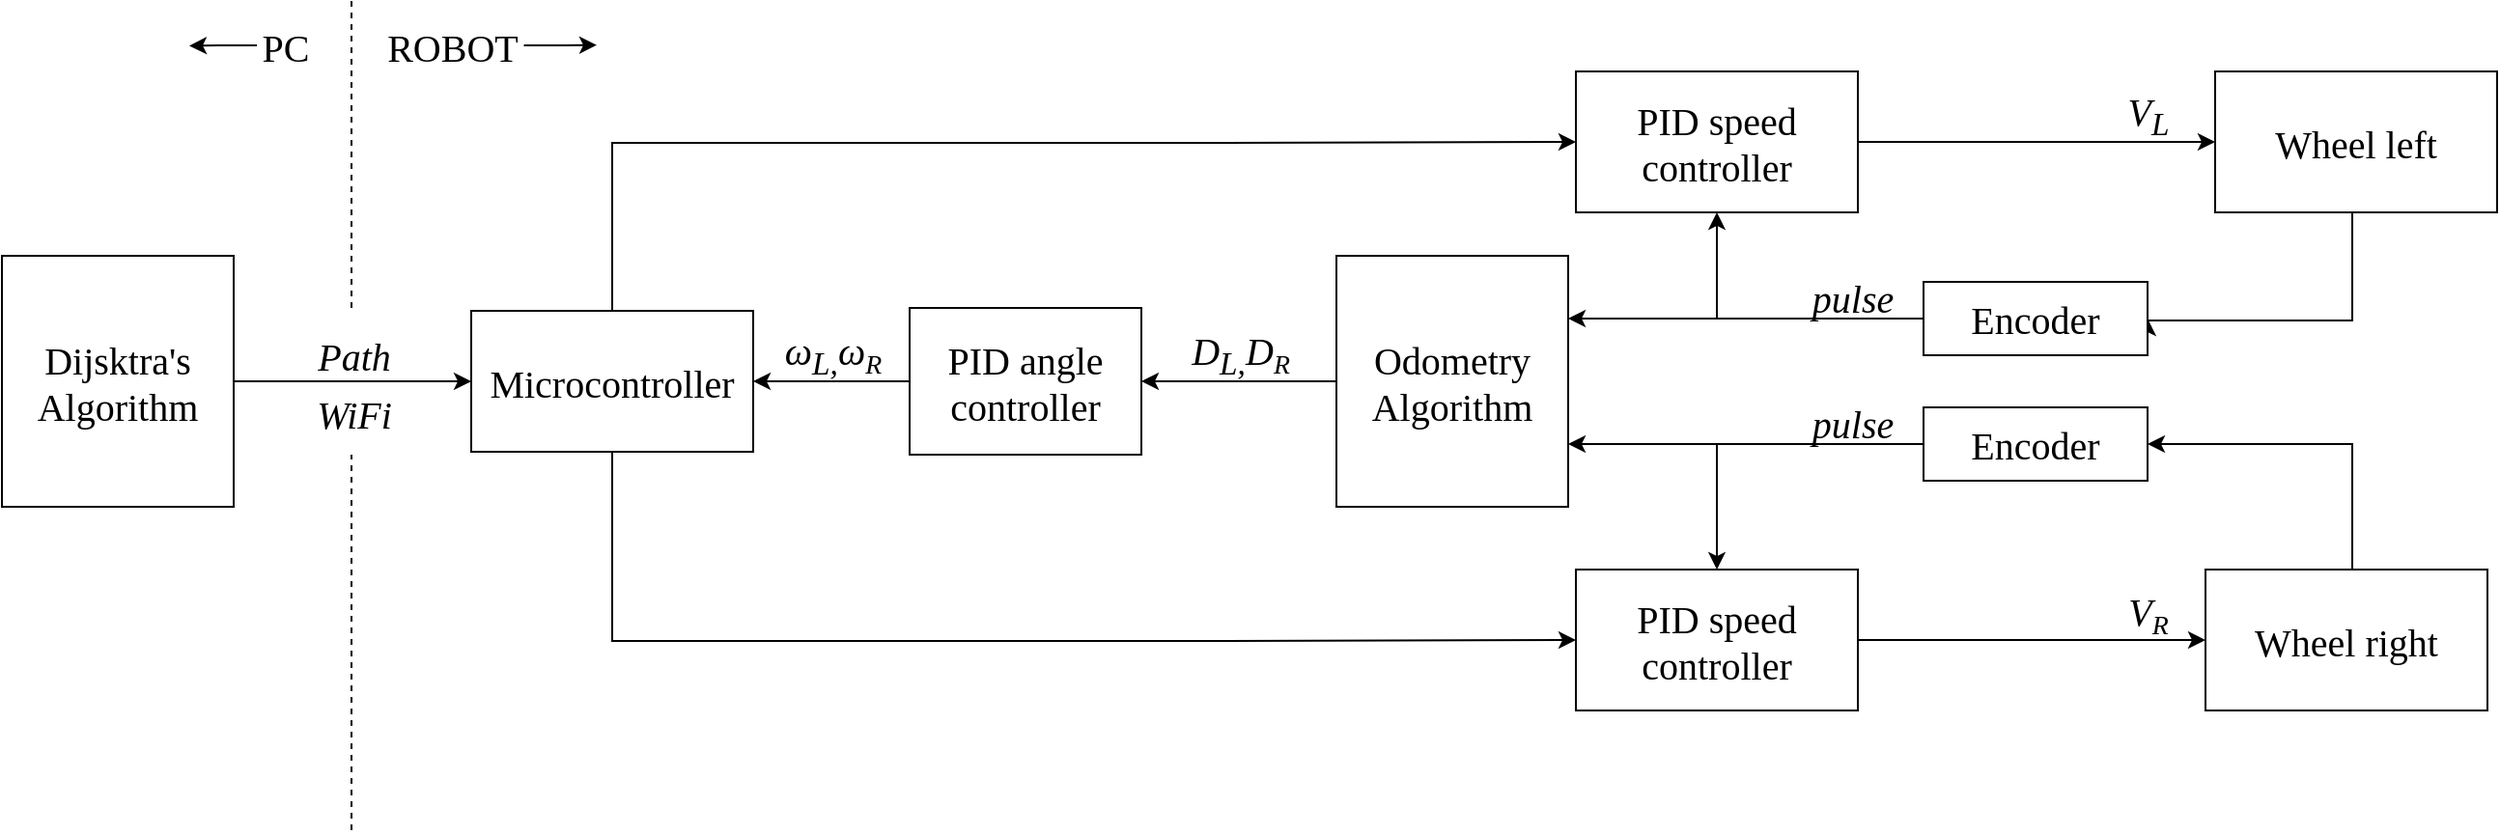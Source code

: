 <mxfile version="25.0.1">
  <diagram name="Page-1" id="Yep4d_P5b0zCSEy1k2dt">
    <mxGraphModel dx="1358" dy="622" grid="0" gridSize="10" guides="1" tooltips="1" connect="1" arrows="1" fold="1" page="1" pageScale="1" pageWidth="2339" pageHeight="3300" math="0" shadow="0">
      <root>
        <mxCell id="0" />
        <mxCell id="1" parent="0" />
        <mxCell id="wF-XTIjU_0l64RdY_RRw-3" value="" style="edgeStyle=orthogonalEdgeStyle;rounded=0;orthogonalLoop=1;jettySize=auto;html=1;fontFamily=Times New Roman;exitX=1;exitY=0.5;exitDx=0;exitDy=0;" edge="1" parent="1" source="wF-XTIjU_0l64RdY_RRw-63" target="wF-XTIjU_0l64RdY_RRw-2">
          <mxGeometry relative="1" as="geometry">
            <mxPoint x="188" y="283.5" as="sourcePoint" />
          </mxGeometry>
        </mxCell>
        <mxCell id="wF-XTIjU_0l64RdY_RRw-5" value="&lt;i&gt;Path&lt;/i&gt;" style="edgeLabel;html=1;align=center;verticalAlign=middle;resizable=0;points=[];fontFamily=Times New Roman;fontSize=20;" vertex="1" connectable="0" parent="wF-XTIjU_0l64RdY_RRw-3">
          <mxGeometry x="-0.149" y="-1" relative="1" as="geometry">
            <mxPoint x="9" y="-15" as="offset" />
          </mxGeometry>
        </mxCell>
        <mxCell id="wF-XTIjU_0l64RdY_RRw-6" value="&lt;i&gt;WiFi&lt;/i&gt;" style="edgeLabel;html=1;align=center;verticalAlign=middle;resizable=0;points=[];fontFamily=Times New Roman;fontSize=20;" vertex="1" connectable="0" parent="wF-XTIjU_0l64RdY_RRw-3">
          <mxGeometry x="-0.149" y="-1" relative="1" as="geometry">
            <mxPoint x="9" y="15" as="offset" />
          </mxGeometry>
        </mxCell>
        <mxCell id="wF-XTIjU_0l64RdY_RRw-18" value="&lt;i&gt;ω&lt;sub&gt;L,&lt;/sub&gt;&lt;/i&gt;&lt;i&gt;ω&lt;span style=&quot;font-size: 16.667px;&quot;&gt;&lt;sub&gt;R&lt;/sub&gt;&lt;/span&gt;&lt;/i&gt;" style="edgeLabel;html=1;align=center;verticalAlign=middle;resizable=0;points=[];fontFamily=Times New Roman;fontSize=20;" vertex="1" connectable="0" parent="wF-XTIjU_0l64RdY_RRw-3">
          <mxGeometry x="-0.149" y="-1" relative="1" as="geometry">
            <mxPoint x="257" y="-15" as="offset" />
          </mxGeometry>
        </mxCell>
        <mxCell id="wF-XTIjU_0l64RdY_RRw-31" value="&lt;i&gt;pulse&lt;/i&gt;" style="edgeLabel;html=1;align=center;verticalAlign=middle;resizable=0;points=[];fontFamily=Times New Roman;fontSize=20;" vertex="1" connectable="0" parent="wF-XTIjU_0l64RdY_RRw-3">
          <mxGeometry x="-0.149" y="-1" relative="1" as="geometry">
            <mxPoint x="785" y="-45" as="offset" />
          </mxGeometry>
        </mxCell>
        <mxCell id="wF-XTIjU_0l64RdY_RRw-32" value="V&lt;sub&gt;L&lt;/sub&gt;" style="edgeLabel;html=1;align=center;verticalAlign=middle;resizable=0;points=[];fontFamily=Times New Roman;fontSize=20;fontStyle=2" vertex="1" connectable="0" parent="wF-XTIjU_0l64RdY_RRw-3">
          <mxGeometry x="-0.149" y="-1" relative="1" as="geometry">
            <mxPoint x="938" y="-139" as="offset" />
          </mxGeometry>
        </mxCell>
        <mxCell id="wF-XTIjU_0l64RdY_RRw-54" value="&lt;i&gt;&lt;span style=&quot;font-size: 20px;&quot;&gt;D&lt;/span&gt;&lt;sub&gt;L,&lt;/sub&gt;&lt;/i&gt;&lt;i&gt;D&lt;span style=&quot;font-size: 16.667px;&quot;&gt;&lt;sub&gt;R&lt;/sub&gt;&lt;/span&gt;&lt;/i&gt;" style="edgeLabel;html=1;align=center;verticalAlign=middle;resizable=0;points=[];fontFamily=Times New Roman;fontSize=20;" vertex="1" connectable="0" parent="wF-XTIjU_0l64RdY_RRw-3">
          <mxGeometry x="-0.149" y="-1" relative="1" as="geometry">
            <mxPoint x="468" y="-15" as="offset" />
          </mxGeometry>
        </mxCell>
        <mxCell id="wF-XTIjU_0l64RdY_RRw-58" value="V&lt;span style=&quot;font-size: 16.667px;&quot;&gt;&lt;sub&gt;R&lt;/sub&gt;&lt;/span&gt;" style="edgeLabel;html=1;align=center;verticalAlign=middle;resizable=0;points=[];fontFamily=Times New Roman;fontSize=20;fontStyle=2" vertex="1" connectable="0" parent="wF-XTIjU_0l64RdY_RRw-3">
          <mxGeometry x="-0.149" y="-1" relative="1" as="geometry">
            <mxPoint x="938" y="119" as="offset" />
          </mxGeometry>
        </mxCell>
        <mxCell id="wF-XTIjU_0l64RdY_RRw-59" value="&lt;i&gt;pulse&lt;/i&gt;" style="edgeLabel;html=1;align=center;verticalAlign=middle;resizable=0;points=[];fontFamily=Times New Roman;fontSize=20;" vertex="1" connectable="0" parent="wF-XTIjU_0l64RdY_RRw-3">
          <mxGeometry x="-0.149" y="-1" relative="1" as="geometry">
            <mxPoint x="785" y="20" as="offset" />
          </mxGeometry>
        </mxCell>
        <mxCell id="wF-XTIjU_0l64RdY_RRw-74" style="edgeStyle=orthogonalEdgeStyle;rounded=0;orthogonalLoop=1;jettySize=auto;html=1;entryX=0;entryY=0.5;entryDx=0;entryDy=0;" edge="1" parent="1" source="wF-XTIjU_0l64RdY_RRw-2" target="wF-XTIjU_0l64RdY_RRw-7">
          <mxGeometry relative="1" as="geometry">
            <Array as="points">
              <mxPoint x="388" y="160" />
              <mxPoint x="700" y="160" />
            </Array>
          </mxGeometry>
        </mxCell>
        <mxCell id="wF-XTIjU_0l64RdY_RRw-75" style="edgeStyle=orthogonalEdgeStyle;rounded=0;orthogonalLoop=1;jettySize=auto;html=1;entryX=0;entryY=0.5;entryDx=0;entryDy=0;" edge="1" parent="1" source="wF-XTIjU_0l64RdY_RRw-2" target="wF-XTIjU_0l64RdY_RRw-40">
          <mxGeometry relative="1" as="geometry">
            <Array as="points">
              <mxPoint x="388" y="418" />
              <mxPoint x="700" y="418" />
            </Array>
          </mxGeometry>
        </mxCell>
        <mxCell id="wF-XTIjU_0l64RdY_RRw-2" value="Microcontroller" style="rounded=0;whiteSpace=wrap;html=1;fontFamily=Times New Roman;fontSize=20;" vertex="1" parent="1">
          <mxGeometry x="315" y="247" width="146" height="73" as="geometry" />
        </mxCell>
        <mxCell id="wF-XTIjU_0l64RdY_RRw-10" value="" style="edgeStyle=orthogonalEdgeStyle;rounded=0;orthogonalLoop=1;jettySize=auto;html=1;" edge="1" parent="1" source="wF-XTIjU_0l64RdY_RRw-7" target="wF-XTIjU_0l64RdY_RRw-9">
          <mxGeometry relative="1" as="geometry" />
        </mxCell>
        <mxCell id="wF-XTIjU_0l64RdY_RRw-7" value="PID speed&lt;div&gt;controller&lt;/div&gt;" style="rounded=0;whiteSpace=wrap;html=1;fontFamily=Times New Roman;fontSize=20;" vertex="1" parent="1">
          <mxGeometry x="887" y="123" width="146" height="73" as="geometry" />
        </mxCell>
        <mxCell id="wF-XTIjU_0l64RdY_RRw-15" value="" style="edgeStyle=orthogonalEdgeStyle;rounded=0;orthogonalLoop=1;jettySize=auto;html=1;entryX=1;entryY=0.5;entryDx=0;entryDy=0;" edge="1" parent="1" source="wF-XTIjU_0l64RdY_RRw-9" target="wF-XTIjU_0l64RdY_RRw-14">
          <mxGeometry relative="1" as="geometry">
            <Array as="points">
              <mxPoint x="1289" y="252" />
            </Array>
          </mxGeometry>
        </mxCell>
        <mxCell id="wF-XTIjU_0l64RdY_RRw-9" value="Wheel left" style="rounded=0;whiteSpace=wrap;html=1;fontFamily=Times New Roman;fontSize=20;" vertex="1" parent="1">
          <mxGeometry x="1218" y="123" width="146" height="73" as="geometry" />
        </mxCell>
        <mxCell id="wF-XTIjU_0l64RdY_RRw-50" style="edgeStyle=orthogonalEdgeStyle;rounded=0;orthogonalLoop=1;jettySize=auto;html=1;entryX=1;entryY=0.25;entryDx=0;entryDy=0;" edge="1" parent="1" source="wF-XTIjU_0l64RdY_RRw-14" target="wF-XTIjU_0l64RdY_RRw-24">
          <mxGeometry relative="1" as="geometry" />
        </mxCell>
        <mxCell id="wF-XTIjU_0l64RdY_RRw-60" style="edgeStyle=orthogonalEdgeStyle;rounded=0;orthogonalLoop=1;jettySize=auto;html=1;entryX=0.5;entryY=1;entryDx=0;entryDy=0;" edge="1" parent="1" source="wF-XTIjU_0l64RdY_RRw-14" target="wF-XTIjU_0l64RdY_RRw-7">
          <mxGeometry relative="1" as="geometry">
            <Array as="points">
              <mxPoint x="960" y="251" />
            </Array>
          </mxGeometry>
        </mxCell>
        <mxCell id="wF-XTIjU_0l64RdY_RRw-14" value="Encoder" style="rounded=0;whiteSpace=wrap;html=1;fontFamily=Times New Roman;fontSize=20;" vertex="1" parent="1">
          <mxGeometry x="1067" y="232" width="116" height="38" as="geometry" />
        </mxCell>
        <mxCell id="wF-XTIjU_0l64RdY_RRw-48" style="edgeStyle=orthogonalEdgeStyle;rounded=0;orthogonalLoop=1;jettySize=auto;html=1;entryX=1;entryY=0.5;entryDx=0;entryDy=0;" edge="1" parent="1" source="wF-XTIjU_0l64RdY_RRw-22" target="wF-XTIjU_0l64RdY_RRw-2">
          <mxGeometry relative="1" as="geometry" />
        </mxCell>
        <mxCell id="wF-XTIjU_0l64RdY_RRw-22" value="PID angle&lt;div&gt;controller&lt;/div&gt;" style="rounded=0;whiteSpace=wrap;html=1;fontFamily=Times New Roman;fontSize=20;" vertex="1" parent="1">
          <mxGeometry x="542" y="245.5" width="120" height="76" as="geometry" />
        </mxCell>
        <mxCell id="wF-XTIjU_0l64RdY_RRw-52" style="edgeStyle=orthogonalEdgeStyle;rounded=0;orthogonalLoop=1;jettySize=auto;html=1;entryX=1;entryY=0.5;entryDx=0;entryDy=0;" edge="1" parent="1" source="wF-XTIjU_0l64RdY_RRw-24" target="wF-XTIjU_0l64RdY_RRw-22">
          <mxGeometry relative="1" as="geometry" />
        </mxCell>
        <mxCell id="wF-XTIjU_0l64RdY_RRw-24" value="Odometry&lt;div&gt;Algorithm&lt;/div&gt;" style="rounded=0;whiteSpace=wrap;html=1;fontFamily=Times New Roman;fontSize=20;" vertex="1" parent="1">
          <mxGeometry x="763" y="218.5" width="120" height="130" as="geometry" />
        </mxCell>
        <mxCell id="wF-XTIjU_0l64RdY_RRw-39" value="" style="edgeStyle=orthogonalEdgeStyle;rounded=0;orthogonalLoop=1;jettySize=auto;html=1;" edge="1" parent="1" source="wF-XTIjU_0l64RdY_RRw-40" target="wF-XTIjU_0l64RdY_RRw-42">
          <mxGeometry relative="1" as="geometry" />
        </mxCell>
        <mxCell id="wF-XTIjU_0l64RdY_RRw-40" value="PID speed&lt;div&gt;controller&lt;/div&gt;" style="rounded=0;whiteSpace=wrap;html=1;fontFamily=Times New Roman;fontSize=20;" vertex="1" parent="1">
          <mxGeometry x="887" y="381" width="146" height="73" as="geometry" />
        </mxCell>
        <mxCell id="wF-XTIjU_0l64RdY_RRw-41" value="" style="edgeStyle=orthogonalEdgeStyle;rounded=0;orthogonalLoop=1;jettySize=auto;html=1;entryX=1;entryY=0.5;entryDx=0;entryDy=0;" edge="1" parent="1" source="wF-XTIjU_0l64RdY_RRw-42" target="wF-XTIjU_0l64RdY_RRw-44">
          <mxGeometry relative="1" as="geometry">
            <Array as="points">
              <mxPoint x="1289" y="316" />
            </Array>
          </mxGeometry>
        </mxCell>
        <mxCell id="wF-XTIjU_0l64RdY_RRw-42" value="Wheel right" style="rounded=0;whiteSpace=wrap;html=1;fontFamily=Times New Roman;fontSize=20;" vertex="1" parent="1">
          <mxGeometry x="1213" y="381" width="146" height="73" as="geometry" />
        </mxCell>
        <mxCell id="wF-XTIjU_0l64RdY_RRw-49" style="edgeStyle=orthogonalEdgeStyle;rounded=0;orthogonalLoop=1;jettySize=auto;html=1;entryX=1;entryY=0.75;entryDx=0;entryDy=0;" edge="1" parent="1" source="wF-XTIjU_0l64RdY_RRw-44" target="wF-XTIjU_0l64RdY_RRw-24">
          <mxGeometry relative="1" as="geometry">
            <Array as="points">
              <mxPoint x="1067" y="316" />
              <mxPoint x="1067" y="316" />
            </Array>
          </mxGeometry>
        </mxCell>
        <mxCell id="wF-XTIjU_0l64RdY_RRw-61" style="edgeStyle=orthogonalEdgeStyle;rounded=0;orthogonalLoop=1;jettySize=auto;html=1;entryX=0.5;entryY=0;entryDx=0;entryDy=0;" edge="1" parent="1" source="wF-XTIjU_0l64RdY_RRw-44" target="wF-XTIjU_0l64RdY_RRw-40">
          <mxGeometry relative="1" as="geometry" />
        </mxCell>
        <mxCell id="wF-XTIjU_0l64RdY_RRw-44" value="Encoder" style="rounded=0;whiteSpace=wrap;html=1;fontFamily=Times New Roman;fontSize=20;" vertex="1" parent="1">
          <mxGeometry x="1067" y="297" width="116" height="38" as="geometry" />
        </mxCell>
        <mxCell id="wF-XTIjU_0l64RdY_RRw-63" value="Dijsktra&#39;s&lt;div&gt;Algorithm&lt;/div&gt;" style="rounded=0;whiteSpace=wrap;html=1;fontFamily=Times New Roman;fontSize=20;" vertex="1" parent="1">
          <mxGeometry x="72" y="218.5" width="120" height="130" as="geometry" />
        </mxCell>
        <mxCell id="wF-XTIjU_0l64RdY_RRw-64" value="" style="endArrow=none;dashed=1;html=1;rounded=0;fontSize=16;" edge="1" parent="1">
          <mxGeometry width="50" height="50" relative="1" as="geometry">
            <mxPoint x="253" y="245.5" as="sourcePoint" />
            <mxPoint x="253" y="86.5" as="targetPoint" />
            <Array as="points" />
          </mxGeometry>
        </mxCell>
        <mxCell id="wF-XTIjU_0l64RdY_RRw-65" value="" style="endArrow=none;dashed=1;html=1;rounded=0;fontSize=15;fontStyle=0;verticalAlign=middle;" edge="1" parent="1">
          <mxGeometry width="50" height="50" relative="1" as="geometry">
            <mxPoint x="253" y="516" as="sourcePoint" />
            <mxPoint x="253" y="321.5" as="targetPoint" />
            <Array as="points" />
          </mxGeometry>
        </mxCell>
        <mxCell id="wF-XTIjU_0l64RdY_RRw-71" value="" style="edgeStyle=orthogonalEdgeStyle;rounded=0;orthogonalLoop=1;jettySize=auto;html=1;endSize=6;startSize=6;strokeWidth=1;exitX=1;exitY=0.5;exitDx=0;exitDy=0;" edge="1" parent="1" source="wF-XTIjU_0l64RdY_RRw-69">
          <mxGeometry relative="1" as="geometry">
            <mxPoint x="337" y="109.6" as="sourcePoint" />
            <mxPoint x="380" y="109.35" as="targetPoint" />
            <Array as="points">
              <mxPoint x="363" y="109" />
            </Array>
          </mxGeometry>
        </mxCell>
        <mxCell id="wF-XTIjU_0l64RdY_RRw-69" value="&lt;font face=&quot;Times New Roman&quot;&gt;ROBOT&lt;/font&gt;" style="rounded=0;whiteSpace=wrap;html=1;fontSize=20;strokeWidth=0;strokeColor=#FFFFFF;" vertex="1" parent="1">
          <mxGeometry x="269" y="96" width="73" height="27" as="geometry" />
        </mxCell>
        <mxCell id="wF-XTIjU_0l64RdY_RRw-72" value="&lt;font face=&quot;Times New Roman&quot;&gt;PC&lt;/font&gt;" style="rounded=0;whiteSpace=wrap;html=1;fontSize=20;strokeWidth=0;strokeColor=#FFFFFF;" vertex="1" parent="1">
          <mxGeometry x="204" y="96" width="30" height="27" as="geometry" />
        </mxCell>
        <mxCell id="wF-XTIjU_0l64RdY_RRw-73" value="" style="edgeStyle=orthogonalEdgeStyle;rounded=0;orthogonalLoop=1;jettySize=auto;html=1;endSize=6;startSize=6;strokeWidth=1;exitX=0;exitY=0.5;exitDx=0;exitDy=0;" edge="1" source="wF-XTIjU_0l64RdY_RRw-72" parent="1">
          <mxGeometry relative="1" as="geometry">
            <mxPoint x="207" y="109.25" as="sourcePoint" />
            <mxPoint x="169" y="109.75" as="targetPoint" />
            <Array as="points">
              <mxPoint x="184" y="110" />
            </Array>
          </mxGeometry>
        </mxCell>
      </root>
    </mxGraphModel>
  </diagram>
</mxfile>
